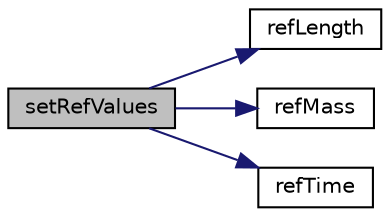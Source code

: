 digraph "setRefValues"
{
  bgcolor="transparent";
  edge [fontname="Helvetica",fontsize="10",labelfontname="Helvetica",labelfontsize="10"];
  node [fontname="Helvetica",fontsize="10",shape=record];
  rankdir="LR";
  Node1 [label="setRefValues",height=0.2,width=0.4,color="black", fillcolor="grey75", style="filled", fontcolor="black"];
  Node1 -> Node2 [color="midnightblue",fontsize="10",style="solid",fontname="Helvetica"];
  Node2 [label="refLength",height=0.2,width=0.4,color="black",URL="$a02106.html#a6de1f98b97328b52b3a6e077bd42bdb7"];
  Node1 -> Node3 [color="midnightblue",fontsize="10",style="solid",fontname="Helvetica"];
  Node3 [label="refMass",height=0.2,width=0.4,color="black",URL="$a02106.html#ae6bd5e7d5b9837f13046becf79cfd8f8"];
  Node1 -> Node4 [color="midnightblue",fontsize="10",style="solid",fontname="Helvetica"];
  Node4 [label="refTime",height=0.2,width=0.4,color="black",URL="$a02106.html#aebc12fe352225619f369f105f0006760"];
}
